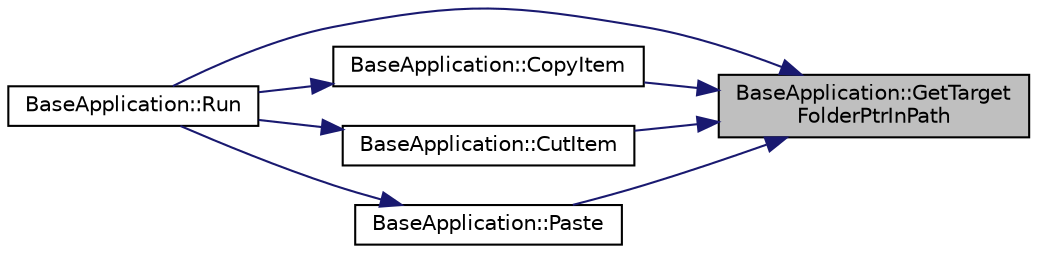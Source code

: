 digraph "BaseApplication::GetTargetFolderPtrInPath"
{
 // LATEX_PDF_SIZE
  edge [fontname="Helvetica",fontsize="10",labelfontname="Helvetica",labelfontsize="10"];
  node [fontname="Helvetica",fontsize="10",shape=record];
  rankdir="RL";
  Node199 [label="BaseApplication::GetTarget\lFolderPtrInPath",height=0.2,width=0.4,color="black", fillcolor="grey75", style="filled", fontcolor="black",tooltip="using Path processor find TargetFolder @detail trace the folder path"];
  Node199 -> Node200 [dir="back",color="midnightblue",fontsize="10",style="solid",fontname="Helvetica"];
  Node200 [label="BaseApplication::Run",height=0.2,width=0.4,color="black", fillcolor="white", style="filled",URL="$class_base_application.html#a8f2ce8add401a3b537f041df9f7ef978",tooltip="Program driver."];
  Node199 -> Node201 [dir="back",color="midnightblue",fontsize="10",style="solid",fontname="Helvetica"];
  Node201 [label="BaseApplication::CopyItem",height=0.2,width=0.4,color="black", fillcolor="white", style="filled",URL="$class_base_application.html#af39725a09486b8746e54e59781deee99",tooltip="Copy Item. @detail operation copy [target] [value] copy [target] store on Heap copy [target] [value] ..."];
  Node201 -> Node200 [dir="back",color="midnightblue",fontsize="10",style="solid",fontname="Helvetica"];
  Node199 -> Node202 [dir="back",color="midnightblue",fontsize="10",style="solid",fontname="Helvetica"];
  Node202 [label="BaseApplication::CutItem",height=0.2,width=0.4,color="black", fillcolor="white", style="filled",URL="$class_base_application.html#a0457f13f4b461515b9930424b5328cd0",tooltip="cut/move Item. @detail operation cut [target] [value] cut [target] store on Heap and delete it cut [t..."];
  Node202 -> Node200 [dir="back",color="midnightblue",fontsize="10",style="solid",fontname="Helvetica"];
  Node199 -> Node203 [dir="back",color="midnightblue",fontsize="10",style="solid",fontname="Helvetica"];
  Node203 [label="BaseApplication::Paste",height=0.2,width=0.4,color="black", fillcolor="white", style="filled",URL="$class_base_application.html#a567c67b347b15a02f194fa0d39d744f1",tooltip="paste Item. @detail operation paste [value] paste [target] paste heap data to Value default value is ..."];
  Node203 -> Node200 [dir="back",color="midnightblue",fontsize="10",style="solid",fontname="Helvetica"];
}
